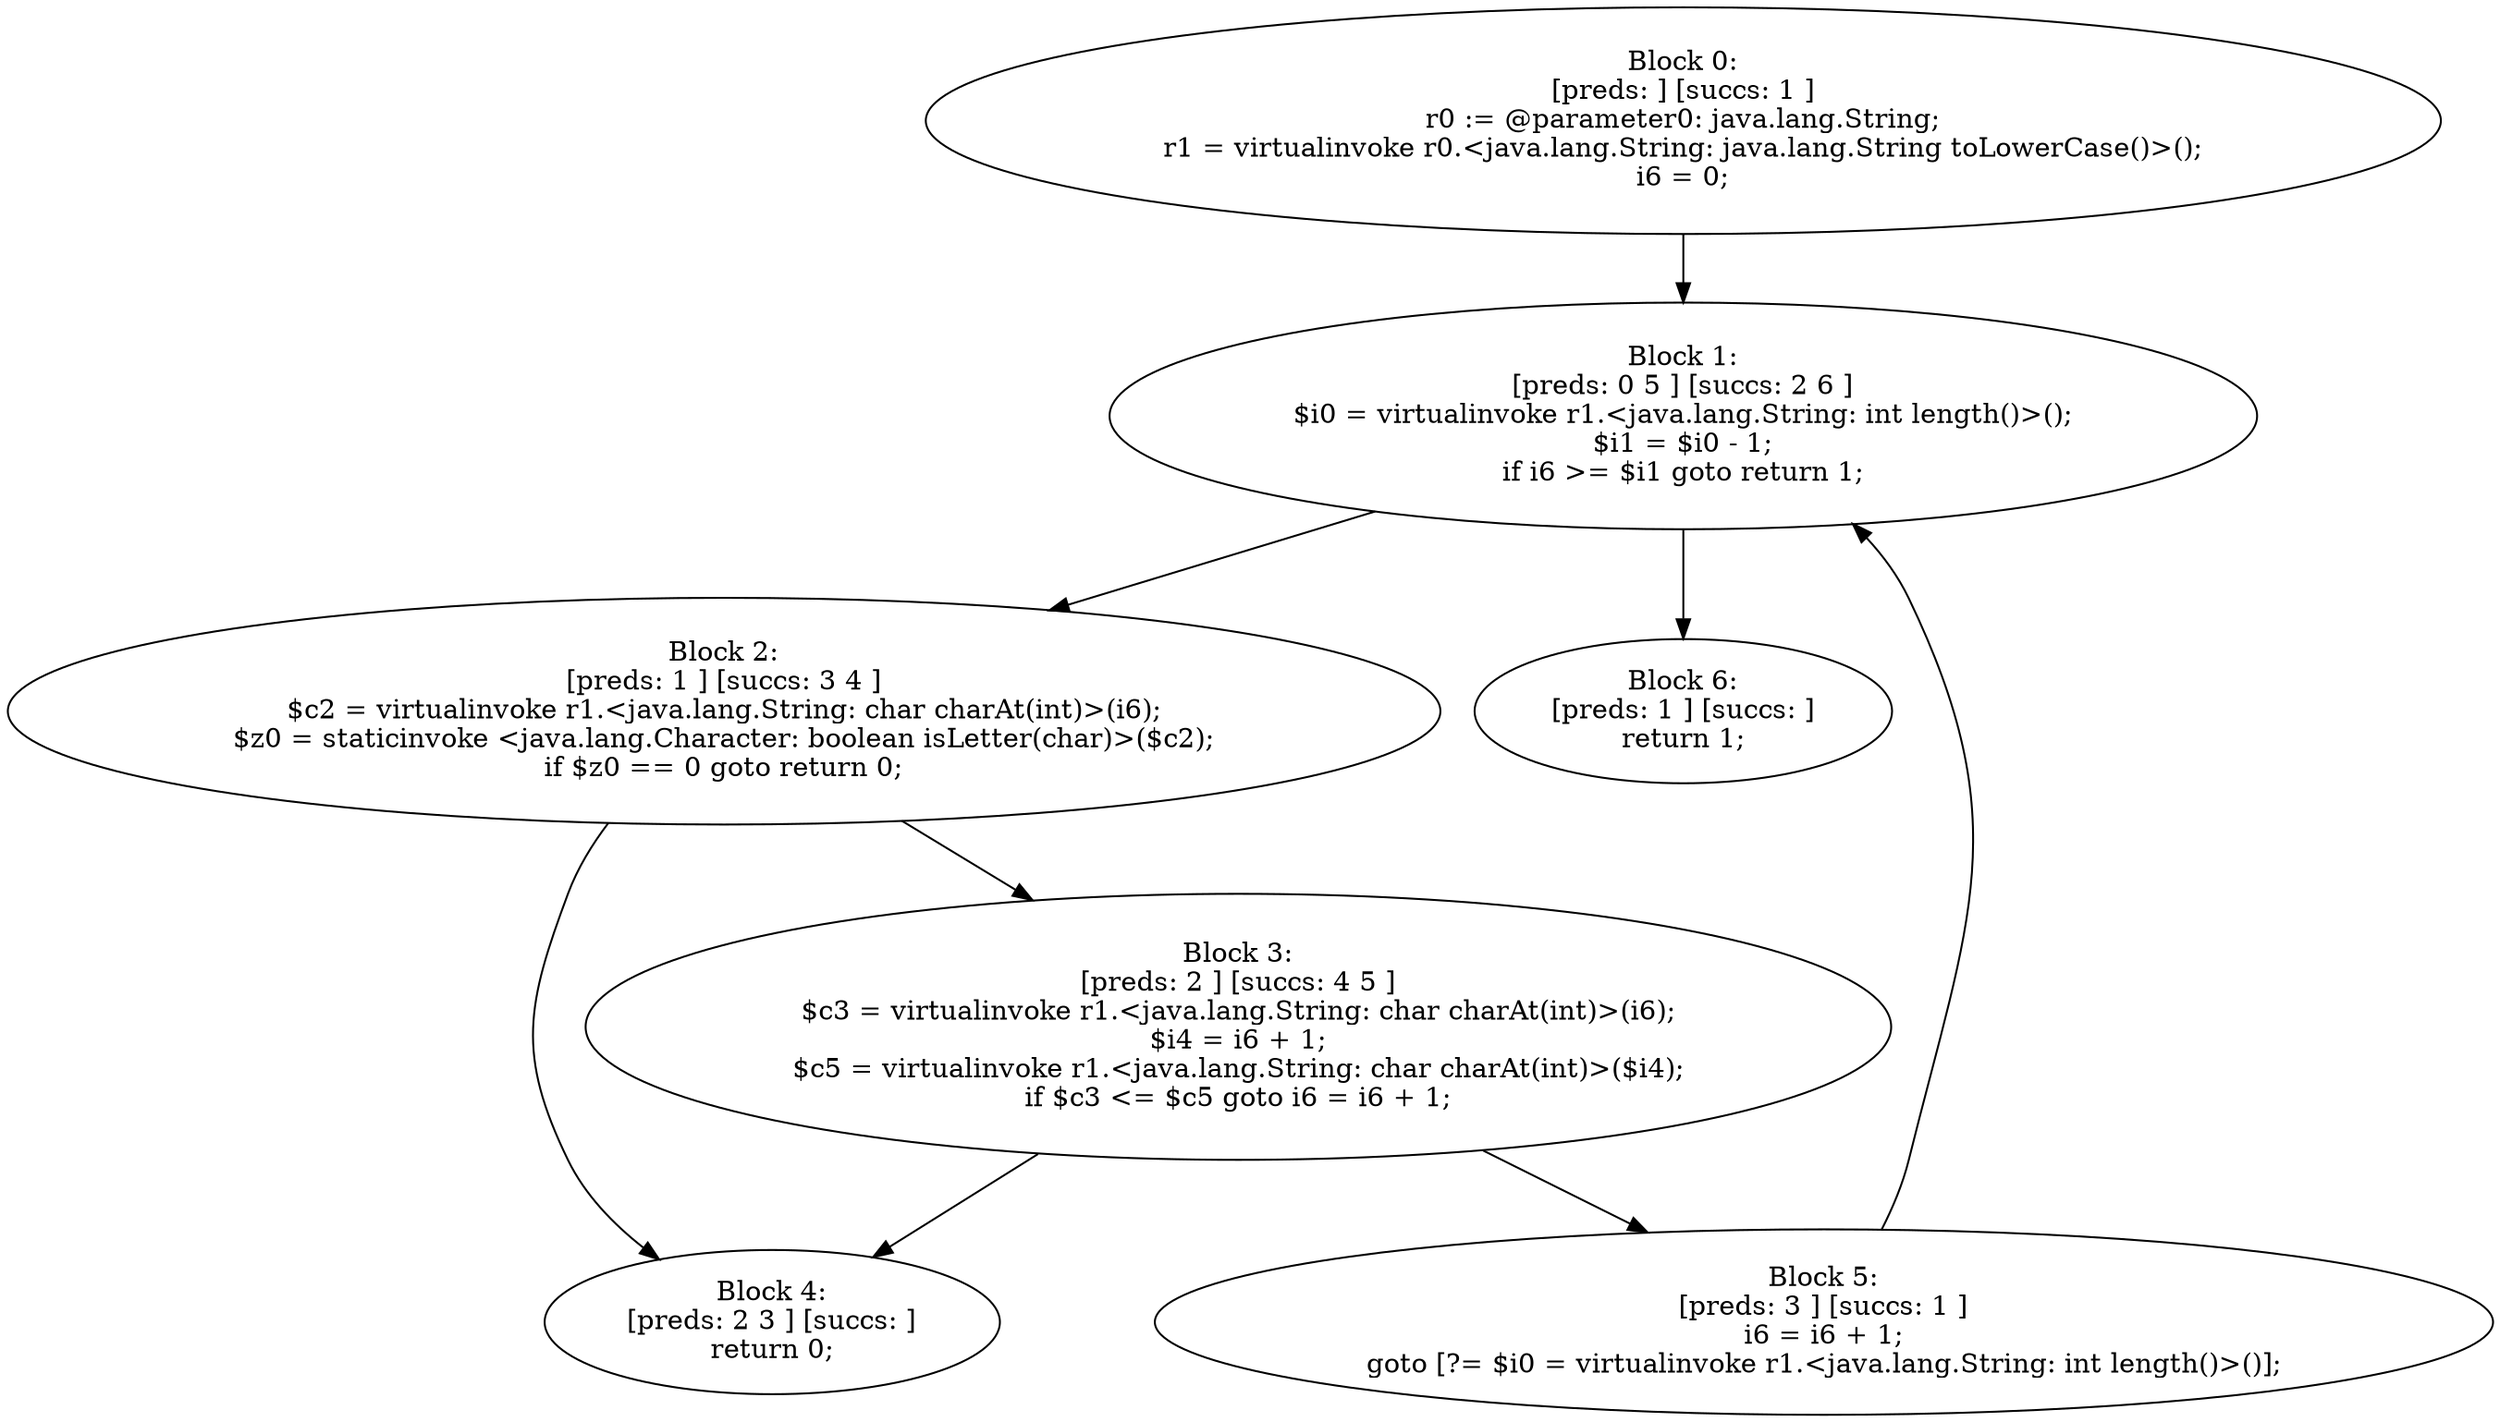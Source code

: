 digraph "unitGraph" {
    "Block 0:
[preds: ] [succs: 1 ]
r0 := @parameter0: java.lang.String;
r1 = virtualinvoke r0.<java.lang.String: java.lang.String toLowerCase()>();
i6 = 0;
"
    "Block 1:
[preds: 0 5 ] [succs: 2 6 ]
$i0 = virtualinvoke r1.<java.lang.String: int length()>();
$i1 = $i0 - 1;
if i6 >= $i1 goto return 1;
"
    "Block 2:
[preds: 1 ] [succs: 3 4 ]
$c2 = virtualinvoke r1.<java.lang.String: char charAt(int)>(i6);
$z0 = staticinvoke <java.lang.Character: boolean isLetter(char)>($c2);
if $z0 == 0 goto return 0;
"
    "Block 3:
[preds: 2 ] [succs: 4 5 ]
$c3 = virtualinvoke r1.<java.lang.String: char charAt(int)>(i6);
$i4 = i6 + 1;
$c5 = virtualinvoke r1.<java.lang.String: char charAt(int)>($i4);
if $c3 <= $c5 goto i6 = i6 + 1;
"
    "Block 4:
[preds: 2 3 ] [succs: ]
return 0;
"
    "Block 5:
[preds: 3 ] [succs: 1 ]
i6 = i6 + 1;
goto [?= $i0 = virtualinvoke r1.<java.lang.String: int length()>()];
"
    "Block 6:
[preds: 1 ] [succs: ]
return 1;
"
    "Block 0:
[preds: ] [succs: 1 ]
r0 := @parameter0: java.lang.String;
r1 = virtualinvoke r0.<java.lang.String: java.lang.String toLowerCase()>();
i6 = 0;
"->"Block 1:
[preds: 0 5 ] [succs: 2 6 ]
$i0 = virtualinvoke r1.<java.lang.String: int length()>();
$i1 = $i0 - 1;
if i6 >= $i1 goto return 1;
";
    "Block 1:
[preds: 0 5 ] [succs: 2 6 ]
$i0 = virtualinvoke r1.<java.lang.String: int length()>();
$i1 = $i0 - 1;
if i6 >= $i1 goto return 1;
"->"Block 2:
[preds: 1 ] [succs: 3 4 ]
$c2 = virtualinvoke r1.<java.lang.String: char charAt(int)>(i6);
$z0 = staticinvoke <java.lang.Character: boolean isLetter(char)>($c2);
if $z0 == 0 goto return 0;
";
    "Block 1:
[preds: 0 5 ] [succs: 2 6 ]
$i0 = virtualinvoke r1.<java.lang.String: int length()>();
$i1 = $i0 - 1;
if i6 >= $i1 goto return 1;
"->"Block 6:
[preds: 1 ] [succs: ]
return 1;
";
    "Block 2:
[preds: 1 ] [succs: 3 4 ]
$c2 = virtualinvoke r1.<java.lang.String: char charAt(int)>(i6);
$z0 = staticinvoke <java.lang.Character: boolean isLetter(char)>($c2);
if $z0 == 0 goto return 0;
"->"Block 3:
[preds: 2 ] [succs: 4 5 ]
$c3 = virtualinvoke r1.<java.lang.String: char charAt(int)>(i6);
$i4 = i6 + 1;
$c5 = virtualinvoke r1.<java.lang.String: char charAt(int)>($i4);
if $c3 <= $c5 goto i6 = i6 + 1;
";
    "Block 2:
[preds: 1 ] [succs: 3 4 ]
$c2 = virtualinvoke r1.<java.lang.String: char charAt(int)>(i6);
$z0 = staticinvoke <java.lang.Character: boolean isLetter(char)>($c2);
if $z0 == 0 goto return 0;
"->"Block 4:
[preds: 2 3 ] [succs: ]
return 0;
";
    "Block 3:
[preds: 2 ] [succs: 4 5 ]
$c3 = virtualinvoke r1.<java.lang.String: char charAt(int)>(i6);
$i4 = i6 + 1;
$c5 = virtualinvoke r1.<java.lang.String: char charAt(int)>($i4);
if $c3 <= $c5 goto i6 = i6 + 1;
"->"Block 4:
[preds: 2 3 ] [succs: ]
return 0;
";
    "Block 3:
[preds: 2 ] [succs: 4 5 ]
$c3 = virtualinvoke r1.<java.lang.String: char charAt(int)>(i6);
$i4 = i6 + 1;
$c5 = virtualinvoke r1.<java.lang.String: char charAt(int)>($i4);
if $c3 <= $c5 goto i6 = i6 + 1;
"->"Block 5:
[preds: 3 ] [succs: 1 ]
i6 = i6 + 1;
goto [?= $i0 = virtualinvoke r1.<java.lang.String: int length()>()];
";
    "Block 5:
[preds: 3 ] [succs: 1 ]
i6 = i6 + 1;
goto [?= $i0 = virtualinvoke r1.<java.lang.String: int length()>()];
"->"Block 1:
[preds: 0 5 ] [succs: 2 6 ]
$i0 = virtualinvoke r1.<java.lang.String: int length()>();
$i1 = $i0 - 1;
if i6 >= $i1 goto return 1;
";
}
